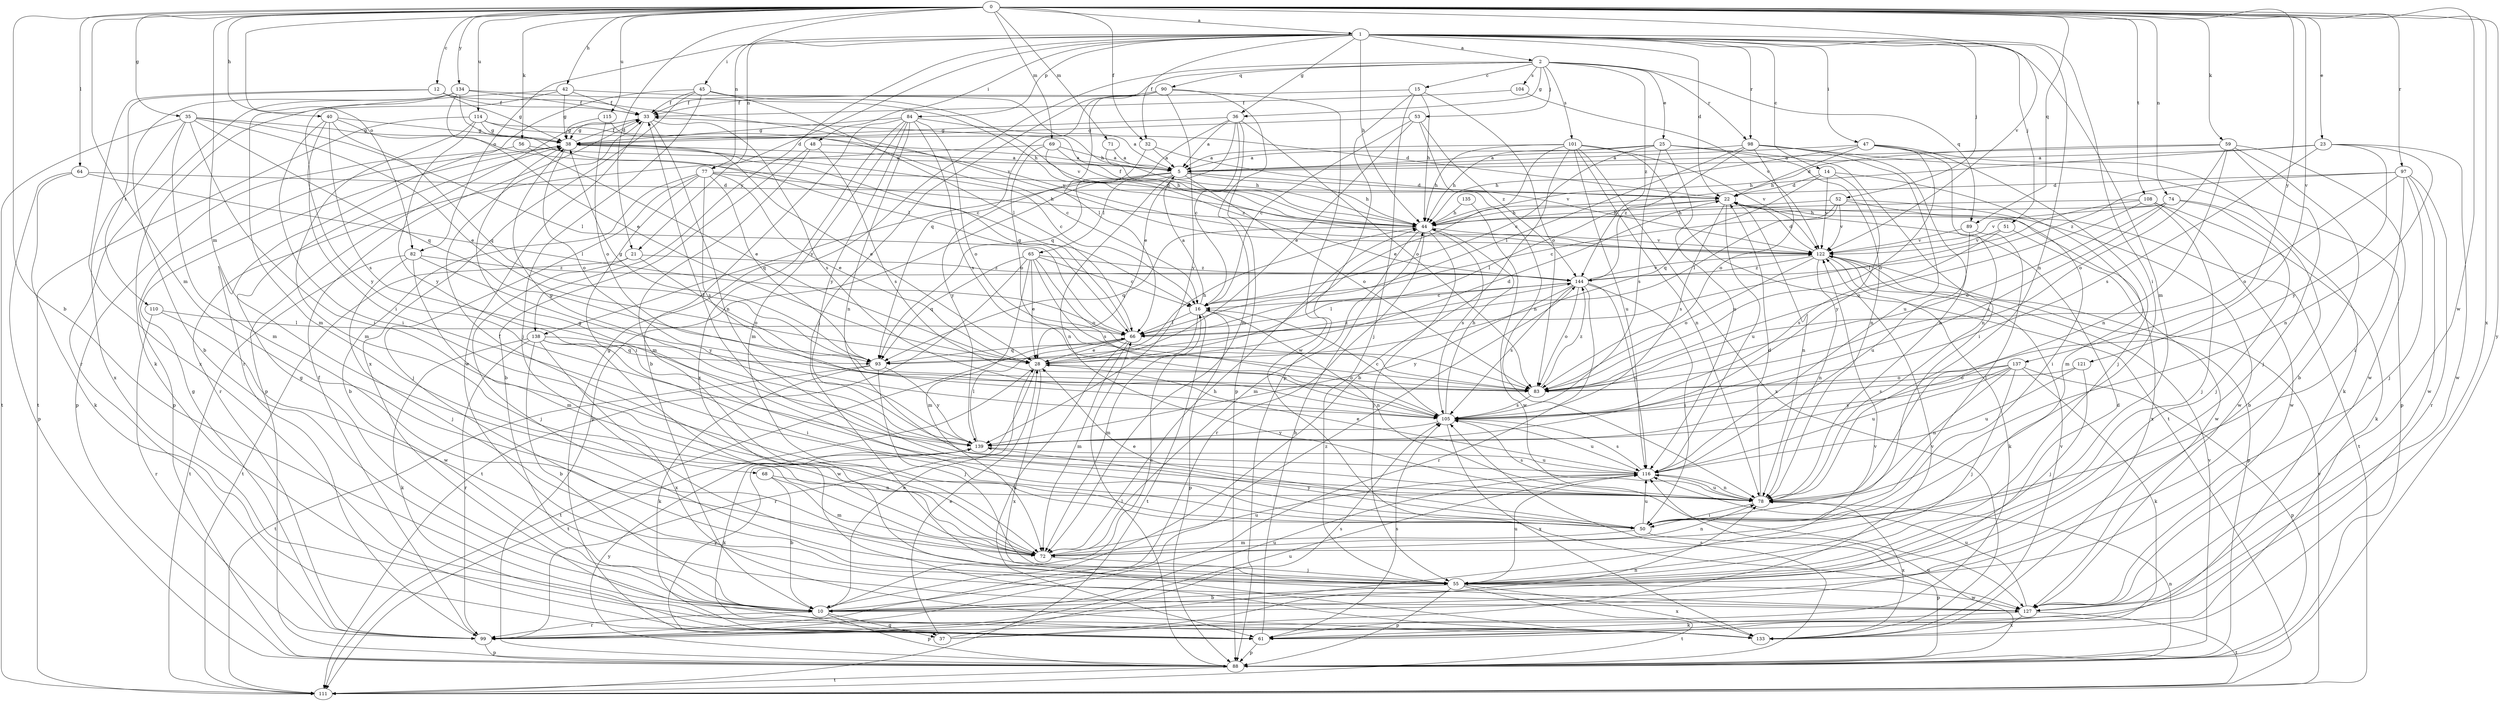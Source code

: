 strict digraph  {
0;
1;
2;
5;
10;
12;
14;
15;
16;
21;
22;
23;
25;
28;
32;
33;
35;
36;
37;
38;
40;
42;
44;
45;
47;
48;
50;
51;
52;
53;
55;
56;
59;
61;
64;
65;
66;
68;
69;
71;
72;
74;
77;
78;
82;
83;
84;
88;
89;
90;
93;
97;
98;
99;
101;
104;
105;
108;
110;
111;
114;
115;
116;
121;
122;
127;
133;
134;
135;
137;
138;
139;
144;
0 -> 1  [label=a];
0 -> 10  [label=b];
0 -> 12  [label=c];
0 -> 21  [label=d];
0 -> 23  [label=e];
0 -> 32  [label=f];
0 -> 35  [label=g];
0 -> 40  [label=h];
0 -> 42  [label=h];
0 -> 56  [label=k];
0 -> 59  [label=k];
0 -> 64  [label=l];
0 -> 68  [label=m];
0 -> 69  [label=m];
0 -> 71  [label=m];
0 -> 72  [label=m];
0 -> 74  [label=n];
0 -> 77  [label=n];
0 -> 82  [label=o];
0 -> 89  [label=q];
0 -> 97  [label=r];
0 -> 108  [label=t];
0 -> 114  [label=u];
0 -> 115  [label=u];
0 -> 121  [label=v];
0 -> 122  [label=v];
0 -> 127  [label=w];
0 -> 133  [label=x];
0 -> 134  [label=y];
0 -> 137  [label=y];
0 -> 88  [label=y];
1 -> 2  [label=a];
1 -> 14  [label=c];
1 -> 21  [label=d];
1 -> 22  [label=d];
1 -> 32  [label=f];
1 -> 36  [label=g];
1 -> 44  [label=h];
1 -> 45  [label=i];
1 -> 47  [label=i];
1 -> 48  [label=i];
1 -> 50  [label=i];
1 -> 51  [label=j];
1 -> 52  [label=j];
1 -> 72  [label=m];
1 -> 77  [label=n];
1 -> 78  [label=n];
1 -> 82  [label=o];
1 -> 84  [label=p];
1 -> 98  [label=r];
1 -> 138  [label=y];
2 -> 15  [label=c];
2 -> 25  [label=e];
2 -> 36  [label=g];
2 -> 37  [label=g];
2 -> 53  [label=j];
2 -> 55  [label=j];
2 -> 89  [label=q];
2 -> 90  [label=q];
2 -> 98  [label=r];
2 -> 101  [label=s];
2 -> 104  [label=s];
2 -> 144  [label=z];
5 -> 22  [label=d];
5 -> 44  [label=h];
5 -> 65  [label=l];
5 -> 78  [label=n];
5 -> 83  [label=o];
5 -> 88  [label=p];
5 -> 138  [label=y];
10 -> 16  [label=c];
10 -> 22  [label=d];
10 -> 28  [label=e];
10 -> 37  [label=g];
10 -> 38  [label=g];
10 -> 88  [label=p];
10 -> 99  [label=r];
10 -> 116  [label=u];
10 -> 144  [label=z];
12 -> 33  [label=f];
12 -> 38  [label=g];
12 -> 110  [label=t];
12 -> 122  [label=v];
12 -> 133  [label=x];
14 -> 22  [label=d];
14 -> 72  [label=m];
14 -> 93  [label=q];
14 -> 122  [label=v];
14 -> 139  [label=y];
15 -> 33  [label=f];
15 -> 44  [label=h];
15 -> 55  [label=j];
15 -> 83  [label=o];
15 -> 88  [label=p];
16 -> 5  [label=a];
16 -> 66  [label=l];
16 -> 72  [label=m];
16 -> 78  [label=n];
16 -> 88  [label=p];
16 -> 111  [label=t];
21 -> 55  [label=j];
21 -> 83  [label=o];
21 -> 111  [label=t];
21 -> 144  [label=z];
22 -> 44  [label=h];
22 -> 66  [label=l];
22 -> 78  [label=n];
22 -> 105  [label=s];
22 -> 111  [label=t];
22 -> 116  [label=u];
22 -> 133  [label=x];
23 -> 5  [label=a];
23 -> 44  [label=h];
23 -> 78  [label=n];
23 -> 105  [label=s];
23 -> 127  [label=w];
23 -> 139  [label=y];
25 -> 5  [label=a];
25 -> 16  [label=c];
25 -> 44  [label=h];
25 -> 50  [label=i];
25 -> 78  [label=n];
25 -> 105  [label=s];
25 -> 116  [label=u];
28 -> 22  [label=d];
28 -> 44  [label=h];
28 -> 83  [label=o];
28 -> 99  [label=r];
28 -> 111  [label=t];
28 -> 133  [label=x];
32 -> 5  [label=a];
32 -> 122  [label=v];
32 -> 139  [label=y];
33 -> 38  [label=g];
33 -> 78  [label=n];
33 -> 88  [label=p];
33 -> 105  [label=s];
33 -> 127  [label=w];
35 -> 28  [label=e];
35 -> 38  [label=g];
35 -> 50  [label=i];
35 -> 66  [label=l];
35 -> 72  [label=m];
35 -> 93  [label=q];
35 -> 111  [label=t];
35 -> 133  [label=x];
36 -> 5  [label=a];
36 -> 16  [label=c];
36 -> 28  [label=e];
36 -> 38  [label=g];
36 -> 83  [label=o];
36 -> 88  [label=p];
36 -> 93  [label=q];
37 -> 28  [label=e];
37 -> 78  [label=n];
37 -> 105  [label=s];
37 -> 122  [label=v];
37 -> 139  [label=y];
38 -> 5  [label=a];
38 -> 16  [label=c];
38 -> 28  [label=e];
38 -> 33  [label=f];
38 -> 83  [label=o];
38 -> 88  [label=p];
40 -> 16  [label=c];
40 -> 38  [label=g];
40 -> 50  [label=i];
40 -> 93  [label=q];
40 -> 105  [label=s];
40 -> 139  [label=y];
42 -> 33  [label=f];
42 -> 38  [label=g];
42 -> 44  [label=h];
42 -> 50  [label=i];
42 -> 61  [label=k];
44 -> 33  [label=f];
44 -> 55  [label=j];
44 -> 72  [label=m];
44 -> 93  [label=q];
44 -> 99  [label=r];
44 -> 105  [label=s];
44 -> 122  [label=v];
45 -> 33  [label=f];
45 -> 55  [label=j];
45 -> 66  [label=l];
45 -> 99  [label=r];
45 -> 122  [label=v];
45 -> 133  [label=x];
47 -> 5  [label=a];
47 -> 22  [label=d];
47 -> 44  [label=h];
47 -> 55  [label=j];
47 -> 61  [label=k];
47 -> 78  [label=n];
47 -> 83  [label=o];
48 -> 5  [label=a];
48 -> 10  [label=b];
48 -> 72  [label=m];
48 -> 105  [label=s];
50 -> 28  [label=e];
50 -> 72  [label=m];
50 -> 88  [label=p];
50 -> 116  [label=u];
50 -> 139  [label=y];
51 -> 105  [label=s];
51 -> 122  [label=v];
51 -> 127  [label=w];
52 -> 16  [label=c];
52 -> 44  [label=h];
52 -> 50  [label=i];
52 -> 66  [label=l];
52 -> 122  [label=v];
52 -> 127  [label=w];
53 -> 16  [label=c];
53 -> 28  [label=e];
53 -> 38  [label=g];
53 -> 78  [label=n];
53 -> 144  [label=z];
55 -> 10  [label=b];
55 -> 88  [label=p];
55 -> 111  [label=t];
55 -> 116  [label=u];
55 -> 127  [label=w];
55 -> 133  [label=x];
56 -> 5  [label=a];
56 -> 28  [label=e];
56 -> 88  [label=p];
59 -> 5  [label=a];
59 -> 10  [label=b];
59 -> 44  [label=h];
59 -> 55  [label=j];
59 -> 78  [label=n];
59 -> 83  [label=o];
59 -> 127  [label=w];
61 -> 44  [label=h];
61 -> 88  [label=p];
61 -> 105  [label=s];
64 -> 22  [label=d];
64 -> 61  [label=k];
64 -> 66  [label=l];
64 -> 88  [label=p];
65 -> 16  [label=c];
65 -> 28  [label=e];
65 -> 72  [label=m];
65 -> 83  [label=o];
65 -> 93  [label=q];
65 -> 105  [label=s];
65 -> 111  [label=t];
65 -> 144  [label=z];
66 -> 28  [label=e];
66 -> 38  [label=g];
66 -> 61  [label=k];
66 -> 72  [label=m];
66 -> 93  [label=q];
66 -> 111  [label=t];
68 -> 10  [label=b];
68 -> 72  [label=m];
68 -> 78  [label=n];
69 -> 5  [label=a];
69 -> 44  [label=h];
69 -> 83  [label=o];
69 -> 99  [label=r];
69 -> 144  [label=z];
71 -> 5  [label=a];
71 -> 44  [label=h];
72 -> 33  [label=f];
72 -> 44  [label=h];
72 -> 55  [label=j];
72 -> 78  [label=n];
72 -> 116  [label=u];
74 -> 10  [label=b];
74 -> 44  [label=h];
74 -> 55  [label=j];
74 -> 83  [label=o];
74 -> 105  [label=s];
74 -> 122  [label=v];
77 -> 10  [label=b];
77 -> 22  [label=d];
77 -> 28  [label=e];
77 -> 44  [label=h];
77 -> 50  [label=i];
77 -> 55  [label=j];
77 -> 93  [label=q];
77 -> 105  [label=s];
78 -> 22  [label=d];
78 -> 38  [label=g];
78 -> 50  [label=i];
78 -> 105  [label=s];
78 -> 116  [label=u];
78 -> 133  [label=x];
82 -> 55  [label=j];
82 -> 72  [label=m];
82 -> 111  [label=t];
82 -> 139  [label=y];
82 -> 144  [label=z];
83 -> 105  [label=s];
83 -> 144  [label=z];
84 -> 5  [label=a];
84 -> 10  [label=b];
84 -> 38  [label=g];
84 -> 72  [label=m];
84 -> 78  [label=n];
84 -> 83  [label=o];
84 -> 105  [label=s];
84 -> 133  [label=x];
84 -> 139  [label=y];
88 -> 66  [label=l];
88 -> 78  [label=n];
88 -> 105  [label=s];
88 -> 111  [label=t];
88 -> 116  [label=u];
88 -> 122  [label=v];
88 -> 139  [label=y];
89 -> 50  [label=i];
89 -> 116  [label=u];
89 -> 122  [label=v];
90 -> 33  [label=f];
90 -> 66  [label=l];
90 -> 72  [label=m];
90 -> 93  [label=q];
90 -> 127  [label=w];
90 -> 139  [label=y];
93 -> 38  [label=g];
93 -> 55  [label=j];
93 -> 61  [label=k];
93 -> 111  [label=t];
93 -> 139  [label=y];
93 -> 144  [label=z];
97 -> 22  [label=d];
97 -> 50  [label=i];
97 -> 55  [label=j];
97 -> 83  [label=o];
97 -> 99  [label=r];
97 -> 127  [label=w];
97 -> 144  [label=z];
98 -> 5  [label=a];
98 -> 66  [label=l];
98 -> 78  [label=n];
98 -> 83  [label=o];
98 -> 88  [label=p];
98 -> 116  [label=u];
98 -> 144  [label=z];
99 -> 33  [label=f];
99 -> 38  [label=g];
99 -> 88  [label=p];
99 -> 116  [label=u];
99 -> 122  [label=v];
101 -> 5  [label=a];
101 -> 10  [label=b];
101 -> 28  [label=e];
101 -> 44  [label=h];
101 -> 78  [label=n];
101 -> 111  [label=t];
101 -> 116  [label=u];
101 -> 122  [label=v];
101 -> 133  [label=x];
104 -> 33  [label=f];
104 -> 122  [label=v];
105 -> 16  [label=c];
105 -> 44  [label=h];
105 -> 116  [label=u];
105 -> 133  [label=x];
105 -> 139  [label=y];
108 -> 44  [label=h];
108 -> 55  [label=j];
108 -> 61  [label=k];
108 -> 66  [label=l];
108 -> 83  [label=o];
108 -> 127  [label=w];
110 -> 66  [label=l];
110 -> 99  [label=r];
110 -> 127  [label=w];
111 -> 122  [label=v];
114 -> 22  [label=d];
114 -> 38  [label=g];
114 -> 72  [label=m];
114 -> 111  [label=t];
114 -> 122  [label=v];
114 -> 139  [label=y];
115 -> 16  [label=c];
115 -> 38  [label=g];
115 -> 83  [label=o];
116 -> 28  [label=e];
116 -> 33  [label=f];
116 -> 78  [label=n];
116 -> 105  [label=s];
121 -> 55  [label=j];
121 -> 83  [label=o];
121 -> 116  [label=u];
122 -> 22  [label=d];
122 -> 61  [label=k];
122 -> 78  [label=n];
122 -> 83  [label=o];
122 -> 88  [label=p];
122 -> 144  [label=z];
127 -> 61  [label=k];
127 -> 111  [label=t];
127 -> 116  [label=u];
127 -> 133  [label=x];
133 -> 122  [label=v];
134 -> 10  [label=b];
134 -> 28  [label=e];
134 -> 33  [label=f];
134 -> 44  [label=h];
134 -> 66  [label=l];
134 -> 72  [label=m];
134 -> 99  [label=r];
135 -> 44  [label=h];
135 -> 127  [label=w];
137 -> 55  [label=j];
137 -> 61  [label=k];
137 -> 78  [label=n];
137 -> 83  [label=o];
137 -> 88  [label=p];
137 -> 105  [label=s];
137 -> 116  [label=u];
137 -> 139  [label=y];
138 -> 10  [label=b];
138 -> 50  [label=i];
138 -> 61  [label=k];
138 -> 93  [label=q];
138 -> 99  [label=r];
138 -> 127  [label=w];
138 -> 133  [label=x];
139 -> 38  [label=g];
139 -> 61  [label=k];
139 -> 66  [label=l];
139 -> 116  [label=u];
144 -> 16  [label=c];
144 -> 50  [label=i];
144 -> 66  [label=l];
144 -> 83  [label=o];
144 -> 99  [label=r];
144 -> 105  [label=s];
144 -> 116  [label=u];
144 -> 122  [label=v];
144 -> 139  [label=y];
}
